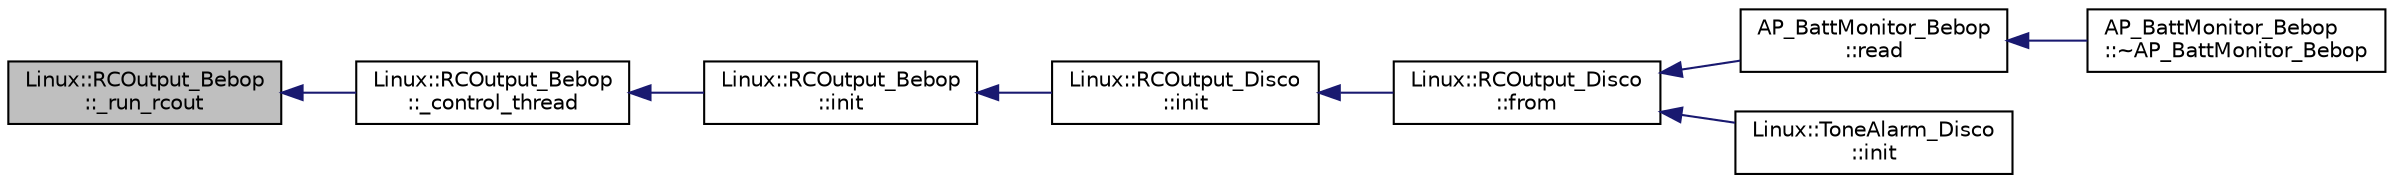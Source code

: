 digraph "Linux::RCOutput_Bebop::_run_rcout"
{
 // INTERACTIVE_SVG=YES
  edge [fontname="Helvetica",fontsize="10",labelfontname="Helvetica",labelfontsize="10"];
  node [fontname="Helvetica",fontsize="10",shape=record];
  rankdir="LR";
  Node1 [label="Linux::RCOutput_Bebop\l::_run_rcout",height=0.2,width=0.4,color="black", fillcolor="grey75", style="filled", fontcolor="black"];
  Node1 -> Node2 [dir="back",color="midnightblue",fontsize="10",style="solid",fontname="Helvetica"];
  Node2 [label="Linux::RCOutput_Bebop\l::_control_thread",height=0.2,width=0.4,color="black", fillcolor="white", style="filled",URL="$classLinux_1_1RCOutput__Bebop.html#a268f09061922bcc792a67fabf70617bc"];
  Node2 -> Node3 [dir="back",color="midnightblue",fontsize="10",style="solid",fontname="Helvetica"];
  Node3 [label="Linux::RCOutput_Bebop\l::init",height=0.2,width=0.4,color="black", fillcolor="white", style="filled",URL="$classLinux_1_1RCOutput__Bebop.html#abcfe02fe9d864e772312746047ab048e"];
  Node3 -> Node4 [dir="back",color="midnightblue",fontsize="10",style="solid",fontname="Helvetica"];
  Node4 [label="Linux::RCOutput_Disco\l::init",height=0.2,width=0.4,color="black", fillcolor="white", style="filled",URL="$classLinux_1_1RCOutput__Disco.html#aa7c4f715a6e793972896389de9d642ad"];
  Node4 -> Node5 [dir="back",color="midnightblue",fontsize="10",style="solid",fontname="Helvetica"];
  Node5 [label="Linux::RCOutput_Disco\l::from",height=0.2,width=0.4,color="black", fillcolor="white", style="filled",URL="$classLinux_1_1RCOutput__Disco.html#a8692caab118bef928bbc9cc2a0a494b9"];
  Node5 -> Node6 [dir="back",color="midnightblue",fontsize="10",style="solid",fontname="Helvetica"];
  Node6 [label="AP_BattMonitor_Bebop\l::read",height=0.2,width=0.4,color="black", fillcolor="white", style="filled",URL="$classAP__BattMonitor__Bebop.html#a21f5d7fd4482fff9ca7d42b91770871b"];
  Node6 -> Node7 [dir="back",color="midnightblue",fontsize="10",style="solid",fontname="Helvetica"];
  Node7 [label="AP_BattMonitor_Bebop\l::~AP_BattMonitor_Bebop",height=0.2,width=0.4,color="black", fillcolor="white", style="filled",URL="$classAP__BattMonitor__Bebop.html#ae3bddd45e54f95f4641bf52fa8d32f8a"];
  Node5 -> Node8 [dir="back",color="midnightblue",fontsize="10",style="solid",fontname="Helvetica"];
  Node8 [label="Linux::ToneAlarm_Disco\l::init",height=0.2,width=0.4,color="black", fillcolor="white", style="filled",URL="$classLinux_1_1ToneAlarm__Disco.html#a4560b4c776576123f40fbd85a3f9da37"];
}
